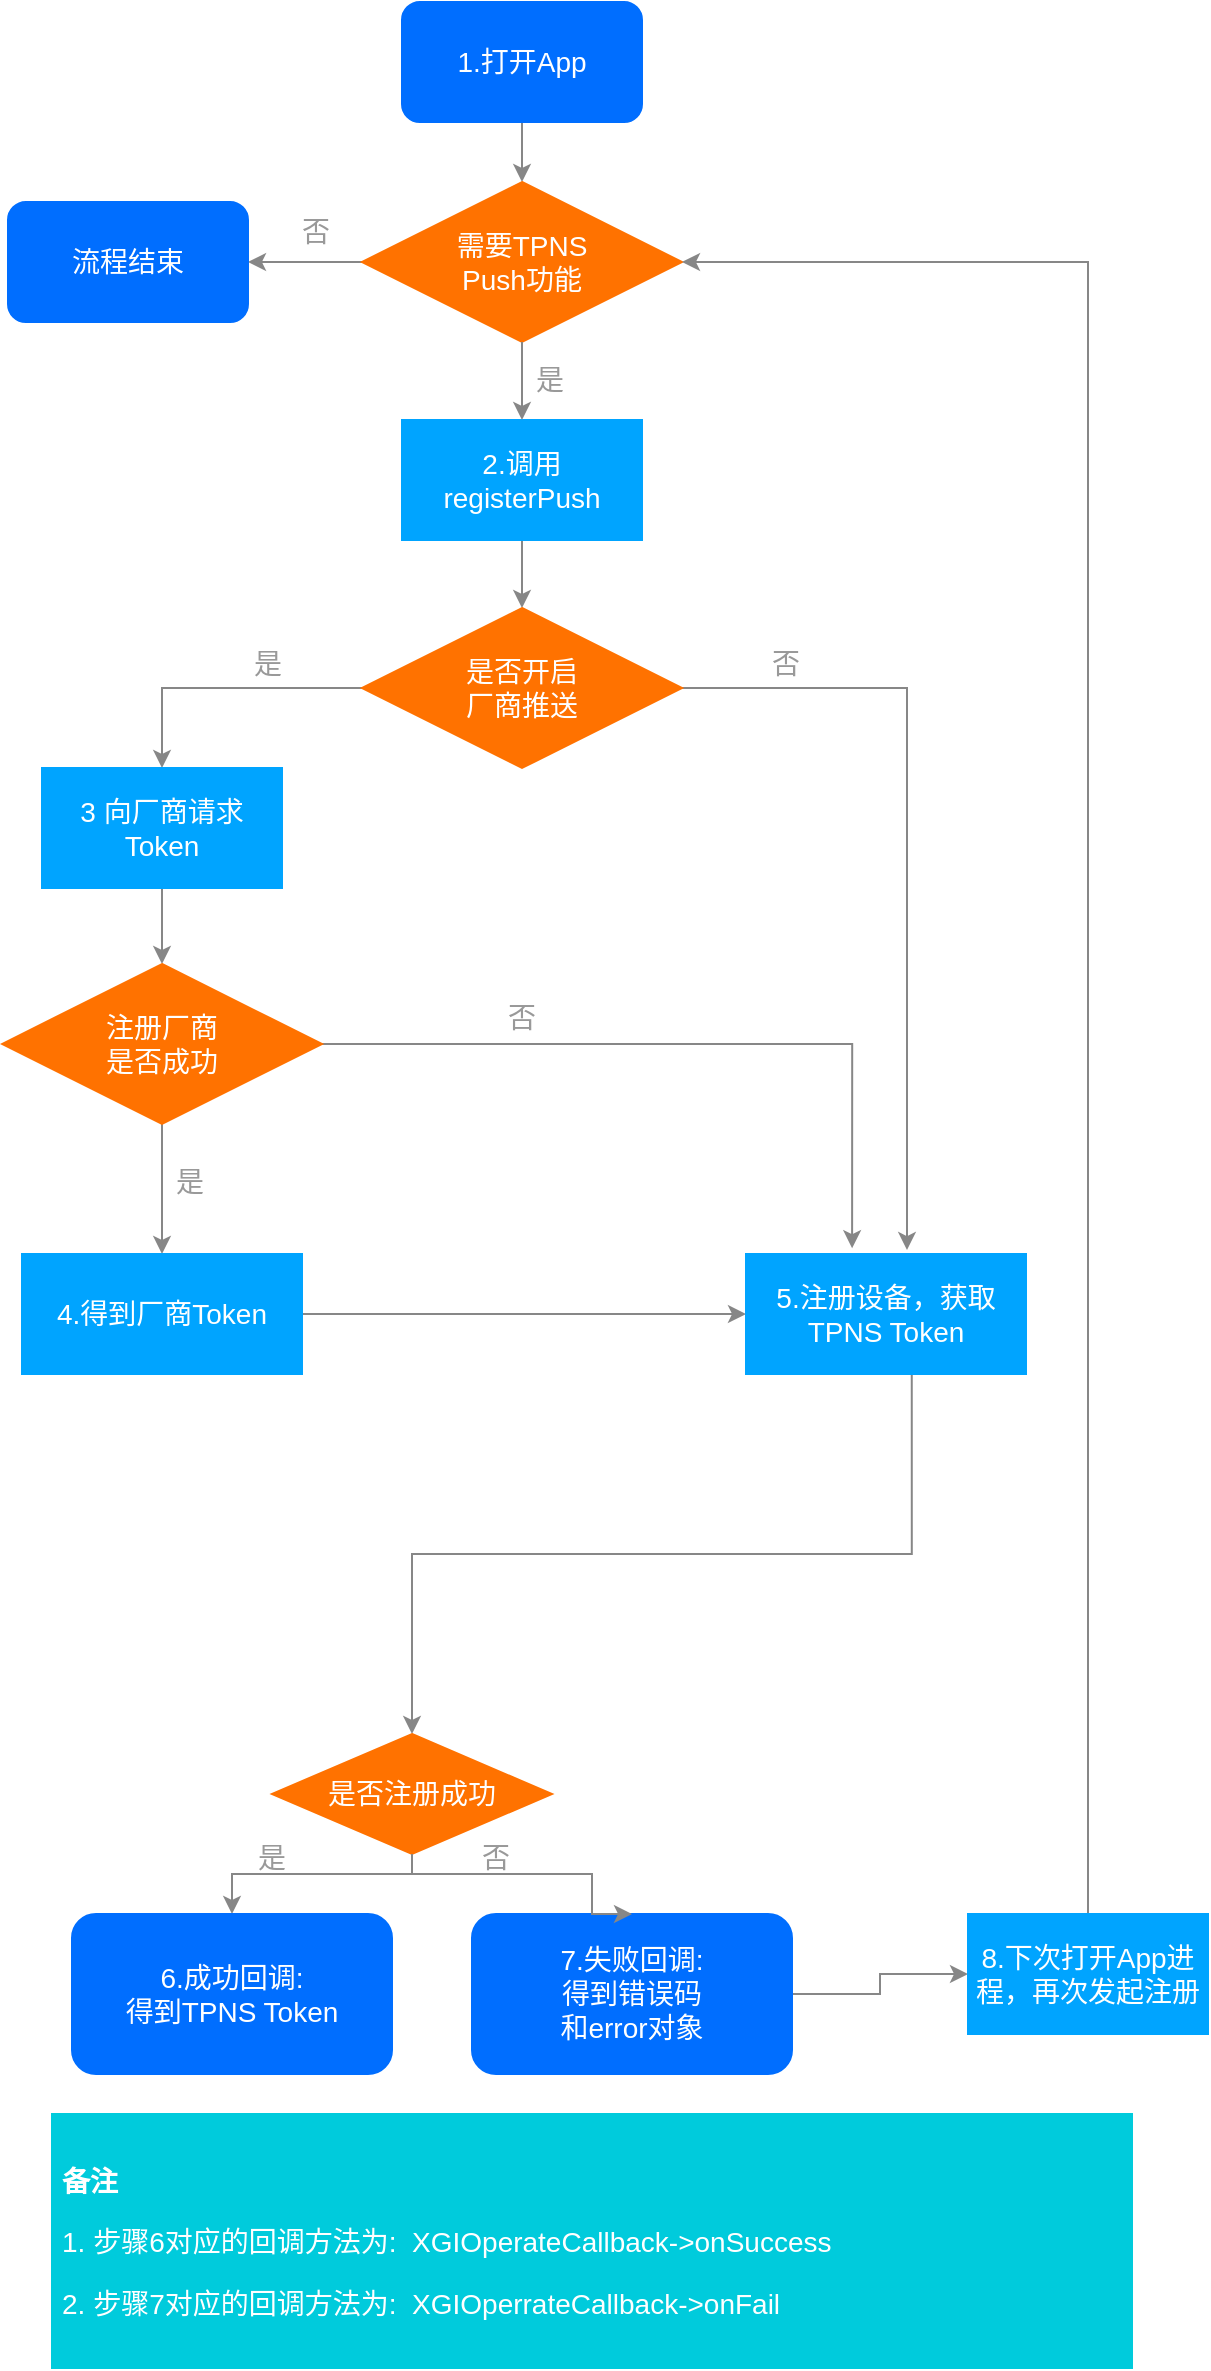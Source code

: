 <mxfile version="13.10.5" type="github">
  <diagram id="-N9uZjTop2ZxeEDGDAec" name="Page-1">
    <mxGraphModel dx="1426" dy="1816" grid="0" gridSize="10" guides="1" tooltips="1" connect="1" arrows="1" fold="1" page="1" pageScale="1" pageWidth="850" pageHeight="1100" math="0" shadow="0">
      <root>
        <mxCell id="0" />
        <mxCell id="1" parent="0" />
        <mxCell id="223" value="" style="endArrow=classic;html=1;exitX=0.5;exitY=1;exitDx=0;exitDy=0;entryX=0.5;entryY=0;entryDx=0;entryDy=0;fontSize=14;strokeColor=#878787;" parent="1" source="224" edge="1" target="229">
          <mxGeometry width="50" height="50" relative="1" as="geometry">
            <mxPoint x="417" y="94" as="sourcePoint" />
            <mxPoint x="417" y="114" as="targetPoint" />
          </mxGeometry>
        </mxCell>
        <mxCell id="224" value="&lt;font face=&quot;helvetica&quot; style=&quot;font-size: 14px;&quot;&gt;1.打开App&lt;/font&gt;" style="rounded=1;whiteSpace=wrap;html=1;fillColor=#006EFF;strokeColor=#006EFF;fontSize=14;fontColor=#FFFFFF;" parent="1" vertex="1">
          <mxGeometry x="357" y="-6" width="120" height="60" as="geometry" />
        </mxCell>
        <mxCell id="eIAg3NtYQfZgP2ZfOpcJ-263" value="" style="edgeStyle=orthogonalEdgeStyle;rounded=0;orthogonalLoop=1;jettySize=auto;html=1;strokeColor=#878787;fontSize=14;fontColor=#FFFFFF;" edge="1" parent="1" source="226" target="233">
          <mxGeometry relative="1" as="geometry" />
        </mxCell>
        <mxCell id="226" value="&lt;font face=&quot;helvetica&quot; style=&quot;font-size: 14px;&quot;&gt;&lt;font style=&quot;font-size: 14px;&quot;&gt;2.调用&lt;br style=&quot;font-size: 14px;&quot;&gt;registerPush&lt;/font&gt;&lt;br style=&quot;font-size: 14px;&quot;&gt;&lt;/font&gt;" style="rounded=0;whiteSpace=wrap;html=1;fontSize=14;fillColor=#00A4FF;strokeColor=#00A4FF;fontColor=#FFFFFF;" parent="1" vertex="1">
          <mxGeometry x="357" y="203" width="120" height="60" as="geometry" />
        </mxCell>
        <mxCell id="227" value="是" style="text;html=1;strokeColor=none;fillColor=none;align=center;verticalAlign=middle;whiteSpace=wrap;rounded=0;fontSize=14;fontColor=#999999;" parent="1" vertex="1">
          <mxGeometry x="419" y="171" width="24" height="24" as="geometry" />
        </mxCell>
        <mxCell id="228" style="edgeStyle=orthogonalEdgeStyle;rounded=0;orthogonalLoop=1;jettySize=auto;html=1;exitX=0;exitY=0.5;exitDx=0;exitDy=0;entryX=1;entryY=0.5;entryDx=0;entryDy=0;fontSize=14;strokeColor=#878787;" parent="1" source="229" target="245" edge="1">
          <mxGeometry relative="1" as="geometry">
            <mxPoint x="287" y="134" as="targetPoint" />
          </mxGeometry>
        </mxCell>
        <mxCell id="229" value="需要TPNS&lt;br&gt;Push功能" style="rhombus;whiteSpace=wrap;html=1;fontSize=14;fillColor=#FF7200;strokeColor=#FF7200;fontColor=#FFFFFF;" parent="1" vertex="1">
          <mxGeometry x="337" y="84" width="160" height="80" as="geometry" />
        </mxCell>
        <mxCell id="230" value="" style="edgeStyle=orthogonalEdgeStyle;rounded=0;orthogonalLoop=1;jettySize=auto;html=1;exitX=0.5;exitY=1;exitDx=0;exitDy=0;fontSize=14;strokeColor=#878787;" parent="1" source="229" edge="1" target="226">
          <mxGeometry relative="1" as="geometry">
            <mxPoint x="427" y="284" as="sourcePoint" />
            <mxPoint x="417" y="204" as="targetPoint" />
          </mxGeometry>
        </mxCell>
        <mxCell id="231" style="edgeStyle=orthogonalEdgeStyle;rounded=0;orthogonalLoop=1;jettySize=auto;html=1;entryX=0.5;entryY=0;entryDx=0;entryDy=0;fontSize=14;strokeColor=#878787;" parent="1" source="233" target="236" edge="1">
          <mxGeometry relative="1" as="geometry">
            <mxPoint x="237" y="430" as="targetPoint" />
          </mxGeometry>
        </mxCell>
        <mxCell id="232" style="edgeStyle=orthogonalEdgeStyle;rounded=0;orthogonalLoop=1;jettySize=auto;html=1;exitX=1;exitY=0.5;exitDx=0;exitDy=0;entryX=0.575;entryY=-0.033;entryDx=0;entryDy=0;entryPerimeter=0;fontSize=14;strokeColor=#878787;" parent="1" source="233" target="257" edge="1">
          <mxGeometry relative="1" as="geometry" />
        </mxCell>
        <mxCell id="233" value="是否开启&lt;br&gt;厂商推送" style="rhombus;whiteSpace=wrap;html=1;fontSize=14;fillColor=#FF7200;strokeColor=#FF7200;fontColor=#FFFFFF;" parent="1" vertex="1">
          <mxGeometry x="337" y="297" width="160" height="80" as="geometry" />
        </mxCell>
        <mxCell id="234" value="是" style="text;html=1;strokeColor=none;fillColor=none;align=center;verticalAlign=middle;whiteSpace=wrap;rounded=0;fontSize=14;fontColor=#999999;" parent="1" vertex="1">
          <mxGeometry x="278" y="313" width="24" height="24" as="geometry" />
        </mxCell>
        <mxCell id="235" style="edgeStyle=orthogonalEdgeStyle;rounded=0;orthogonalLoop=1;jettySize=auto;html=1;exitX=0.5;exitY=1;exitDx=0;exitDy=0;entryX=0.5;entryY=0;entryDx=0;entryDy=0;fontSize=14;strokeColor=#878787;" parent="1" source="236" target="252" edge="1">
          <mxGeometry relative="1" as="geometry" />
        </mxCell>
        <mxCell id="236" value="3 向厂商请求 Token" style="rounded=0;whiteSpace=wrap;html=1;fontSize=14;fillColor=#00A4FF;strokeColor=#00A4FF;fontColor=#FFFFFF;" parent="1" vertex="1">
          <mxGeometry x="177" y="377" width="120" height="60" as="geometry" />
        </mxCell>
        <mxCell id="237" style="edgeStyle=orthogonalEdgeStyle;rounded=0;orthogonalLoop=1;jettySize=auto;html=1;exitX=0.592;exitY=0.983;exitDx=0;exitDy=0;entryX=0.5;entryY=0;entryDx=0;entryDy=0;exitPerimeter=0;fontSize=14;strokeColor=#878787;" parent="1" source="257" target="239" edge="1">
          <mxGeometry relative="1" as="geometry">
            <mxPoint x="518" y="820" as="sourcePoint" />
          </mxGeometry>
        </mxCell>
        <mxCell id="238" style="edgeStyle=orthogonalEdgeStyle;rounded=0;orthogonalLoop=1;jettySize=auto;html=1;exitX=0.5;exitY=1;exitDx=0;exitDy=0;entryX=0.5;entryY=0;entryDx=0;entryDy=0;fontSize=14;strokeColor=#878787;" parent="1" source="239" target="240" edge="1">
          <mxGeometry relative="1" as="geometry">
            <Array as="points">
              <mxPoint x="332" y="930" />
              <mxPoint x="212" y="930" />
            </Array>
          </mxGeometry>
        </mxCell>
        <mxCell id="239" value="是否注册成功" style="rhombus;whiteSpace=wrap;html=1;fontSize=14;fillColor=#FF7200;strokeColor=#FF7200;fontColor=#FFFFFF;" parent="1" vertex="1">
          <mxGeometry x="292" y="860" width="140" height="60" as="geometry" />
        </mxCell>
        <mxCell id="240" value="&lt;font style=&quot;font-size: 14px;&quot;&gt;6.成功回调: &lt;br style=&quot;font-size: 14px;&quot;&gt;得到TPNS Token&lt;/font&gt;" style="rounded=1;whiteSpace=wrap;html=1;fontSize=14;fillColor=#006EFF;strokeColor=#006EFF;fontColor=#FFFFFF;" parent="1" vertex="1">
          <mxGeometry x="192" y="950" width="160" height="80" as="geometry" />
        </mxCell>
        <mxCell id="241" style="edgeStyle=orthogonalEdgeStyle;rounded=0;orthogonalLoop=1;jettySize=auto;html=1;exitX=1;exitY=0.5;exitDx=0;exitDy=0;entryX=0;entryY=0.5;entryDx=0;entryDy=0;fontSize=14;strokeColor=#878787;" parent="1" source="242" target="244" edge="1">
          <mxGeometry relative="1" as="geometry" />
        </mxCell>
        <mxCell id="242" value="&lt;font style=&quot;font-size: 14px&quot;&gt;7.失败回调: &lt;br style=&quot;font-size: 14px&quot;&gt;得到错误码&lt;br&gt;和error对象&lt;/font&gt;" style="rounded=1;whiteSpace=wrap;html=1;fontSize=14;fillColor=#006EFF;strokeColor=#006EFF;fontColor=#FFFFFF;" parent="1" vertex="1">
          <mxGeometry x="392" y="950" width="160" height="80" as="geometry" />
        </mxCell>
        <mxCell id="243" style="edgeStyle=orthogonalEdgeStyle;rounded=0;orthogonalLoop=1;jettySize=auto;html=1;exitX=0.5;exitY=0;exitDx=0;exitDy=0;entryX=1;entryY=0.5;entryDx=0;entryDy=0;fontSize=14;strokeColor=#878787;" parent="1" source="244" target="229" edge="1">
          <mxGeometry relative="1" as="geometry" />
        </mxCell>
        <mxCell id="244" value="8.下次打开App进程，再次发起注册" style="rounded=0;whiteSpace=wrap;html=1;fontSize=14;fillColor=#00A4FF;strokeColor=#00A4FF;fontColor=#FFFFFF;" parent="1" vertex="1">
          <mxGeometry x="640" y="950" width="120" height="60" as="geometry" />
        </mxCell>
        <mxCell id="245" value="&lt;font face=&quot;helvetica&quot; style=&quot;font-size: 14px;&quot;&gt;流程结束&lt;br style=&quot;font-size: 14px;&quot;&gt;&lt;/font&gt;" style="rounded=1;whiteSpace=wrap;html=1;fillColor=#006EFF;strokeColor=#006EFF;fontSize=14;fontColor=#FFFFFF;" parent="1" vertex="1">
          <mxGeometry x="160" y="94" width="120" height="60" as="geometry" />
        </mxCell>
        <mxCell id="246" value="否" style="text;html=1;strokeColor=none;fillColor=none;align=center;verticalAlign=middle;whiteSpace=wrap;rounded=0;fontSize=14;fontColor=#999999;" parent="1" vertex="1">
          <mxGeometry x="302" y="97" width="24" height="24" as="geometry" />
        </mxCell>
        <mxCell id="247" value="是" style="text;html=1;strokeColor=none;fillColor=none;align=center;verticalAlign=middle;whiteSpace=wrap;rounded=0;fontSize=14;fontColor=#999999;" parent="1" vertex="1">
          <mxGeometry x="280" y="910" width="24" height="24" as="geometry" />
        </mxCell>
        <mxCell id="248" style="edgeStyle=orthogonalEdgeStyle;rounded=0;orthogonalLoop=1;jettySize=auto;html=1;entryX=0.5;entryY=0;entryDx=0;entryDy=0;exitX=0.5;exitY=1;exitDx=0;exitDy=0;fontSize=14;strokeColor=#878787;" parent="1" source="239" target="242" edge="1">
          <mxGeometry relative="1" as="geometry">
            <Array as="points">
              <mxPoint x="362" y="930" />
              <mxPoint x="452" y="930" />
            </Array>
          </mxGeometry>
        </mxCell>
        <mxCell id="249" value="否" style="text;html=1;strokeColor=none;fillColor=none;align=center;verticalAlign=middle;whiteSpace=wrap;rounded=0;fontSize=14;fontColor=#999999;" parent="1" vertex="1">
          <mxGeometry x="392" y="910" width="24" height="24" as="geometry" />
        </mxCell>
        <mxCell id="250" style="edgeStyle=orthogonalEdgeStyle;rounded=0;orthogonalLoop=1;jettySize=auto;html=1;exitX=0.5;exitY=1;exitDx=0;exitDy=0;fontSize=14;strokeColor=#878787;" parent="1" source="252" target="254" edge="1">
          <mxGeometry relative="1" as="geometry" />
        </mxCell>
        <mxCell id="251" style="edgeStyle=orthogonalEdgeStyle;rounded=0;orthogonalLoop=1;jettySize=auto;html=1;exitX=1;exitY=0.5;exitDx=0;exitDy=0;entryX=0.379;entryY=-0.048;entryDx=0;entryDy=0;entryPerimeter=0;fontSize=14;strokeColor=#878787;" parent="1" source="252" target="257" edge="1">
          <mxGeometry relative="1" as="geometry">
            <mxPoint x="600" y="590.207" as="targetPoint" />
          </mxGeometry>
        </mxCell>
        <mxCell id="252" value="注册厂商&lt;br&gt;是否成功" style="rhombus;whiteSpace=wrap;html=1;fontSize=14;fillColor=#FF7200;strokeColor=#FF7200;fontColor=#FFFFFF;" parent="1" vertex="1">
          <mxGeometry x="157" y="475" width="160" height="80" as="geometry" />
        </mxCell>
        <mxCell id="eIAg3NtYQfZgP2ZfOpcJ-264" style="edgeStyle=orthogonalEdgeStyle;rounded=0;orthogonalLoop=1;jettySize=auto;html=1;entryX=0;entryY=0.5;entryDx=0;entryDy=0;strokeColor=#878787;fontSize=14;fontColor=#FFFFFF;" edge="1" parent="1" source="254" target="257">
          <mxGeometry relative="1" as="geometry" />
        </mxCell>
        <mxCell id="254" value="4.得到厂商Token" style="rounded=0;whiteSpace=wrap;html=1;fontSize=14;fillColor=#00A4FF;strokeColor=#00A4FF;fontColor=#FFFFFF;" parent="1" vertex="1">
          <mxGeometry x="167" y="620" width="140" height="60" as="geometry" />
        </mxCell>
        <mxCell id="257" value="5.注册设备，获取TPNS Token" style="rounded=0;whiteSpace=wrap;html=1;fontSize=14;fillColor=#00A4FF;strokeColor=#00A4FF;fontColor=#FFFFFF;" parent="1" vertex="1">
          <mxGeometry x="529" y="620" width="140" height="60" as="geometry" />
        </mxCell>
        <mxCell id="-nzgm7WKdkM6JQM_r52S-259" value="&lt;h1 style=&quot;font-size: 14px&quot;&gt;&lt;br&gt;&lt;/h1&gt;&lt;h1 style=&quot;font-size: 14px&quot;&gt;备注&lt;/h1&gt;&lt;p style=&quot;font-family: &amp;quot;helvetica&amp;quot; ; font-size: 14px&quot;&gt;1. 步骤6对应的回调方法为:&amp;nbsp;&amp;nbsp;XGIOperateCallback-&amp;gt;onSuccess&lt;/p&gt;&lt;p style=&quot;font-family: &amp;quot;helvetica&amp;quot; ; font-size: 14px&quot;&gt;2. 步骤7对应的回调方法为:&amp;nbsp; XGIOperrateCallback-&amp;gt;onFail&lt;/p&gt;&lt;p style=&quot;font-size: 14px&quot;&gt;&lt;br style=&quot;font-size: 14px&quot;&gt;&lt;/p&gt;" style="text;html=1;spacing=5;spacingTop=-20;whiteSpace=wrap;overflow=hidden;rounded=0;fontSize=14;fillColor=#00CBDC;strokeColor=#00CBDC;fontColor=#FFFFFF;" parent="1" vertex="1">
          <mxGeometry x="182" y="1050" width="540" height="127" as="geometry" />
        </mxCell>
        <mxCell id="eIAg3NtYQfZgP2ZfOpcJ-259" value="是" style="text;html=1;strokeColor=none;fillColor=none;align=center;verticalAlign=middle;whiteSpace=wrap;rounded=0;fontSize=14;fontColor=#999999;" vertex="1" parent="1">
          <mxGeometry x="239" y="572" width="24" height="24" as="geometry" />
        </mxCell>
        <mxCell id="eIAg3NtYQfZgP2ZfOpcJ-260" value="否" style="text;html=1;strokeColor=none;fillColor=none;align=center;verticalAlign=middle;whiteSpace=wrap;rounded=0;fontSize=14;fontColor=#999999;" vertex="1" parent="1">
          <mxGeometry x="405" y="490" width="24" height="24" as="geometry" />
        </mxCell>
        <mxCell id="eIAg3NtYQfZgP2ZfOpcJ-261" value="否" style="text;html=1;strokeColor=none;fillColor=none;align=center;verticalAlign=middle;whiteSpace=wrap;rounded=0;fontSize=14;fontColor=#999999;" vertex="1" parent="1">
          <mxGeometry x="537" y="313" width="24" height="24" as="geometry" />
        </mxCell>
      </root>
    </mxGraphModel>
  </diagram>
</mxfile>
